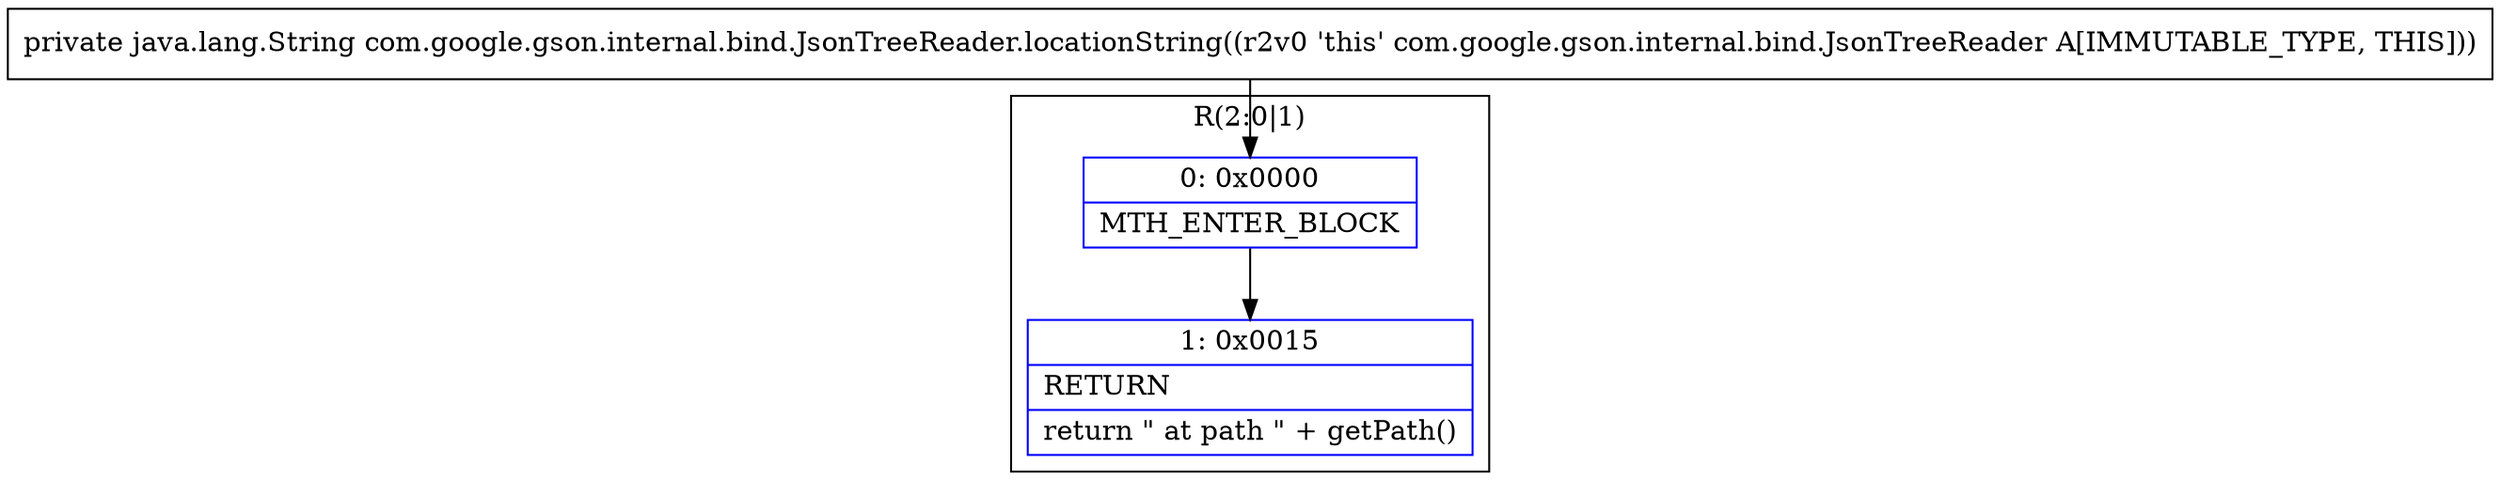 digraph "CFG forcom.google.gson.internal.bind.JsonTreeReader.locationString()Ljava\/lang\/String;" {
subgraph cluster_Region_309846824 {
label = "R(2:0|1)";
node [shape=record,color=blue];
Node_0 [shape=record,label="{0\:\ 0x0000|MTH_ENTER_BLOCK\l}"];
Node_1 [shape=record,label="{1\:\ 0x0015|RETURN\l|return \" at path \" + getPath()\l}"];
}
MethodNode[shape=record,label="{private java.lang.String com.google.gson.internal.bind.JsonTreeReader.locationString((r2v0 'this' com.google.gson.internal.bind.JsonTreeReader A[IMMUTABLE_TYPE, THIS])) }"];
MethodNode -> Node_0;
Node_0 -> Node_1;
}

